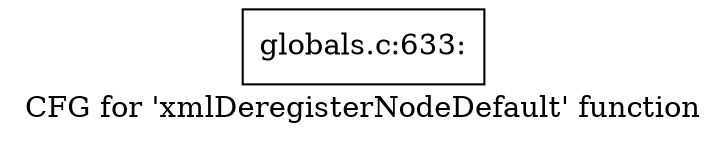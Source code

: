 digraph "CFG for 'xmlDeregisterNodeDefault' function" {
	label="CFG for 'xmlDeregisterNodeDefault' function";

	Node0x4aa8080 [shape=record,label="{globals.c:633:}"];
}
